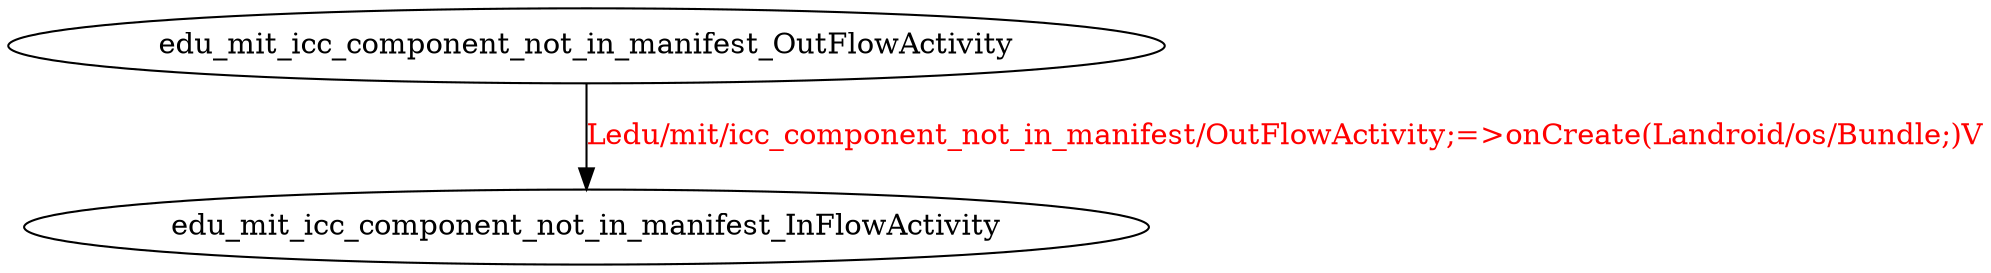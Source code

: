 digraph G {
edu_mit_icc_component_not_in_manifest_OutFlowActivity -> edu_mit_icc_component_not_in_manifest_InFlowActivity [label="Ledu/mit/icc_component_not_in_manifest/OutFlowActivity;=>onCreate(Landroid/os/Bundle;)V", fontcolor="red"];
}
